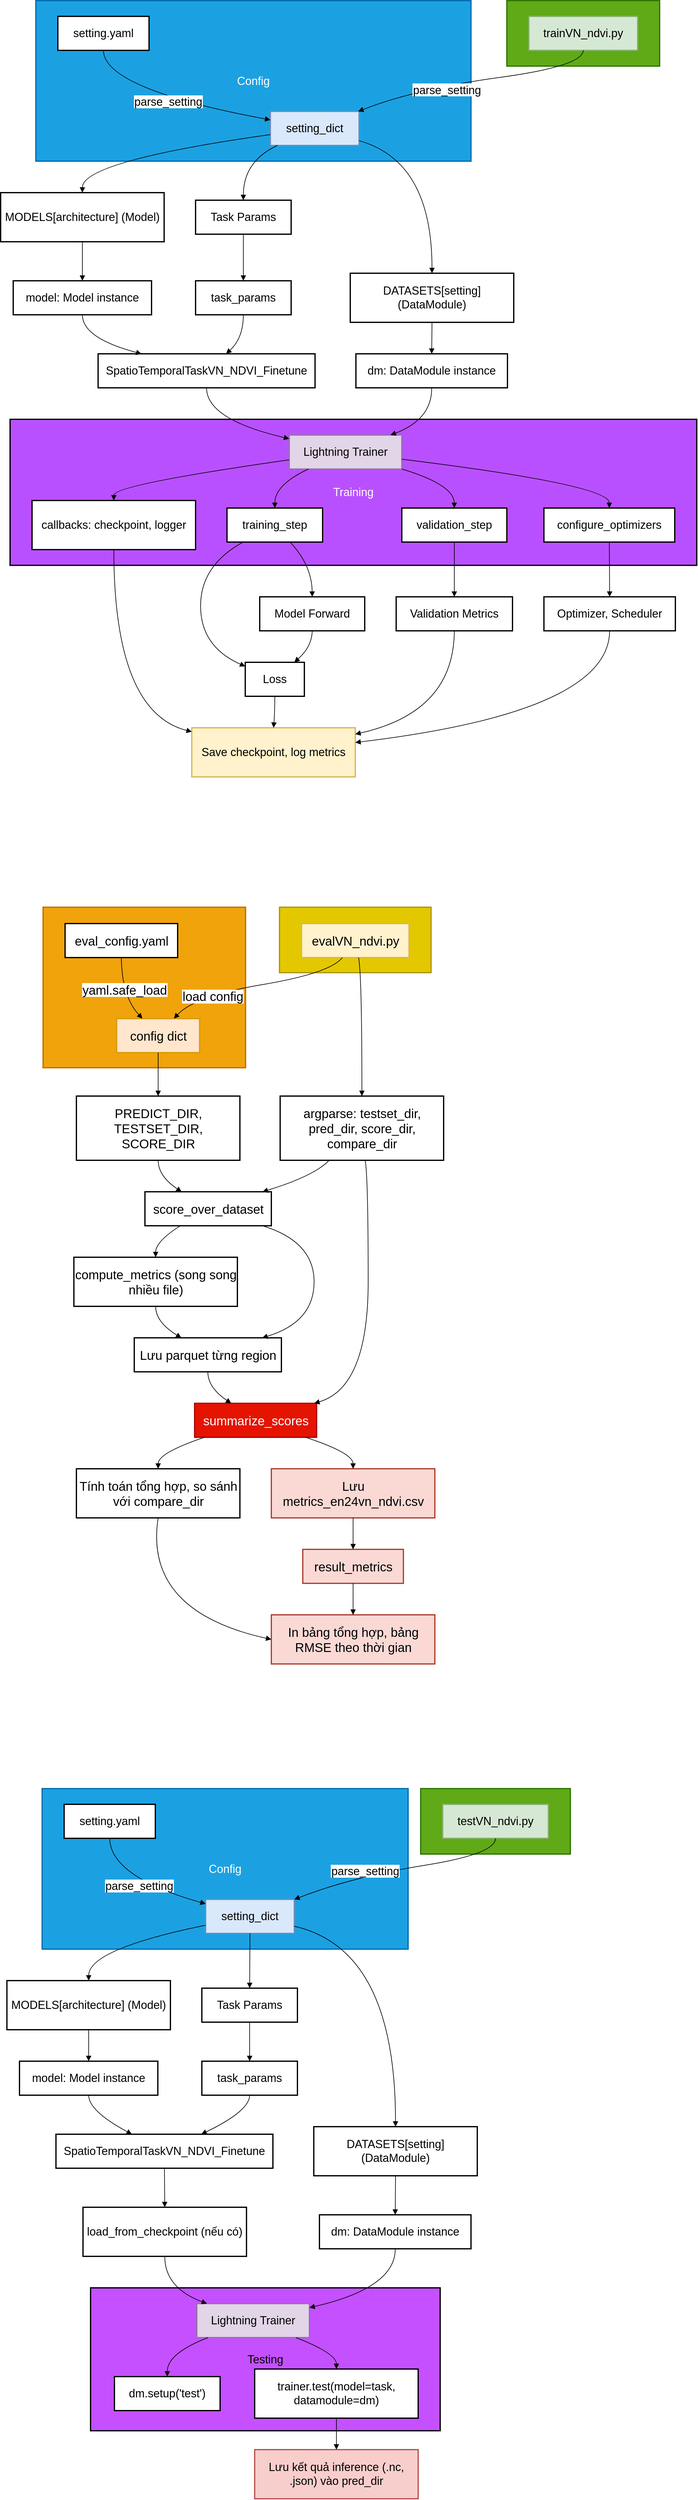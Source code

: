 <mxfile version="28.0.6">
  <diagram name="Trang-1" id="pq8YQZBBKPqdXYc9uyHb">
    <mxGraphModel dx="2593" dy="1438" grid="1" gridSize="10" guides="1" tooltips="1" connect="1" arrows="1" fold="1" page="1" pageScale="1" pageWidth="827" pageHeight="1169" math="0" shadow="0">
      <root>
        <mxCell id="0" />
        <mxCell id="1" parent="0" />
        <mxCell id="jRm5Y993_5dAnjetzyD4-1" value="Training" style="whiteSpace=wrap;strokeWidth=2;fillColor=#B950FF;strokeColor=default;fontColor=#ffffff;fontSize=18;" vertex="1" parent="1">
          <mxGeometry x="35" y="685" width="1092" height="232" as="geometry" />
        </mxCell>
        <mxCell id="jRm5Y993_5dAnjetzyD4-2" value="Entrypoint" style="whiteSpace=wrap;strokeWidth=2;fillColor=#60a917;strokeColor=#2D7600;fontColor=#ffffff;fontSize=18;" vertex="1" parent="1">
          <mxGeometry x="825" y="20" width="243" height="104" as="geometry" />
        </mxCell>
        <mxCell id="jRm5Y993_5dAnjetzyD4-3" value="Config" style="whiteSpace=wrap;strokeWidth=2;fillColor=#1ba1e2;strokeColor=#006EAF;fontColor=#ffffff;fontSize=18;" vertex="1" parent="1">
          <mxGeometry x="76" y="20" width="692" height="255" as="geometry" />
        </mxCell>
        <mxCell id="jRm5Y993_5dAnjetzyD4-4" value="setting.yaml" style="whiteSpace=wrap;strokeWidth=2;fontSize=18;" vertex="1" parent="1">
          <mxGeometry x="111" y="45" width="145" height="54" as="geometry" />
        </mxCell>
        <mxCell id="jRm5Y993_5dAnjetzyD4-5" value="setting_dict" style="whiteSpace=wrap;strokeWidth=2;fillColor=#dae8fc;strokeColor=#6c8ebf;fontSize=18;" vertex="1" parent="1">
          <mxGeometry x="449" y="196" width="141" height="54" as="geometry" />
        </mxCell>
        <mxCell id="jRm5Y993_5dAnjetzyD4-6" value="trainVN_ndvi.py" style="whiteSpace=wrap;strokeWidth=2;fillColor=#d5e8d4;strokeColor=#82b366;fontSize=18;" vertex="1" parent="1">
          <mxGeometry x="860" y="45" width="173" height="54" as="geometry" />
        </mxCell>
        <mxCell id="jRm5Y993_5dAnjetzyD4-7" value="DATASETS[setting] (DataModule)" style="whiteSpace=wrap;strokeWidth=2;fontSize=18;" vertex="1" parent="1">
          <mxGeometry x="576" y="453" width="260" height="78" as="geometry" />
        </mxCell>
        <mxCell id="jRm5Y993_5dAnjetzyD4-8" value="MODELS[architecture] (Model)" style="whiteSpace=wrap;strokeWidth=2;fontSize=18;" vertex="1" parent="1">
          <mxGeometry x="20" y="325" width="260" height="78" as="geometry" />
        </mxCell>
        <mxCell id="jRm5Y993_5dAnjetzyD4-9" value="Task Params" style="whiteSpace=wrap;strokeWidth=2;fontSize=18;" vertex="1" parent="1">
          <mxGeometry x="330" y="337" width="152" height="54" as="geometry" />
        </mxCell>
        <mxCell id="jRm5Y993_5dAnjetzyD4-10" value="dm: DataModule instance" style="whiteSpace=wrap;strokeWidth=2;fontSize=18;" vertex="1" parent="1">
          <mxGeometry x="585" y="581" width="241" height="54" as="geometry" />
        </mxCell>
        <mxCell id="jRm5Y993_5dAnjetzyD4-11" value="model: Model instance" style="whiteSpace=wrap;strokeWidth=2;fontSize=18;" vertex="1" parent="1">
          <mxGeometry x="40" y="465" width="220" height="54" as="geometry" />
        </mxCell>
        <mxCell id="jRm5Y993_5dAnjetzyD4-12" value="task_params" style="whiteSpace=wrap;strokeWidth=2;fontSize=18;" vertex="1" parent="1">
          <mxGeometry x="330" y="465" width="152" height="54" as="geometry" />
        </mxCell>
        <mxCell id="jRm5Y993_5dAnjetzyD4-13" value="SpatioTemporalTaskVN_NDVI_Finetune" style="whiteSpace=wrap;strokeWidth=2;fontSize=18;" vertex="1" parent="1">
          <mxGeometry x="175" y="581" width="345" height="54" as="geometry" />
        </mxCell>
        <mxCell id="jRm5Y993_5dAnjetzyD4-14" value="Lightning Trainer" style="whiteSpace=wrap;strokeWidth=2;fillColor=#e1d5e7;strokeColor=#9673a6;fontSize=18;" vertex="1" parent="1">
          <mxGeometry x="479" y="710" width="179" height="54" as="geometry" />
        </mxCell>
        <mxCell id="jRm5Y993_5dAnjetzyD4-15" value="training_step" style="whiteSpace=wrap;strokeWidth=2;fontSize=18;" vertex="1" parent="1">
          <mxGeometry x="380" y="826" width="152" height="54" as="geometry" />
        </mxCell>
        <mxCell id="jRm5Y993_5dAnjetzyD4-16" value="validation_step" style="whiteSpace=wrap;strokeWidth=2;fontSize=18;" vertex="1" parent="1">
          <mxGeometry x="658" y="826" width="167" height="54" as="geometry" />
        </mxCell>
        <mxCell id="jRm5Y993_5dAnjetzyD4-17" value="configure_optimizers" style="whiteSpace=wrap;strokeWidth=2;fontSize=18;" vertex="1" parent="1">
          <mxGeometry x="884" y="826" width="208" height="54" as="geometry" />
        </mxCell>
        <mxCell id="jRm5Y993_5dAnjetzyD4-18" value="callbacks: checkpoint, logger" style="whiteSpace=wrap;strokeWidth=2;fontSize=18;" vertex="1" parent="1">
          <mxGeometry x="70" y="814" width="260" height="78" as="geometry" />
        </mxCell>
        <mxCell id="jRm5Y993_5dAnjetzyD4-19" value="Model Forward" style="whiteSpace=wrap;strokeWidth=2;fontSize=18;" vertex="1" parent="1">
          <mxGeometry x="432" y="967" width="167" height="54" as="geometry" />
        </mxCell>
        <mxCell id="jRm5Y993_5dAnjetzyD4-20" value="Loss" style="whiteSpace=wrap;strokeWidth=2;fontSize=18;" vertex="1" parent="1">
          <mxGeometry x="409" y="1071" width="94" height="54" as="geometry" />
        </mxCell>
        <mxCell id="jRm5Y993_5dAnjetzyD4-21" value="Validation Metrics" style="whiteSpace=wrap;strokeWidth=2;fontSize=18;" vertex="1" parent="1">
          <mxGeometry x="649" y="967" width="185" height="54" as="geometry" />
        </mxCell>
        <mxCell id="jRm5Y993_5dAnjetzyD4-22" value="Optimizer, Scheduler" style="whiteSpace=wrap;strokeWidth=2;fontSize=18;" vertex="1" parent="1">
          <mxGeometry x="884" y="967" width="209" height="54" as="geometry" />
        </mxCell>
        <mxCell id="jRm5Y993_5dAnjetzyD4-23" value="Save checkpoint, log metrics" style="whiteSpace=wrap;strokeWidth=2;fillColor=#fff2cc;strokeColor=#d6b656;fontSize=18;" vertex="1" parent="1">
          <mxGeometry x="324" y="1175" width="260" height="78" as="geometry" />
        </mxCell>
        <mxCell id="jRm5Y993_5dAnjetzyD4-24" value="parse_setting" style="curved=1;startArrow=none;endArrow=block;exitX=0.5;exitY=1;entryX=0;entryY=0.25;rounded=0;fontSize=18;" edge="1" parent="1" source="jRm5Y993_5dAnjetzyD4-4" target="jRm5Y993_5dAnjetzyD4-5">
          <mxGeometry relative="1" as="geometry">
            <Array as="points">
              <mxPoint x="184" y="160" />
            </Array>
          </mxGeometry>
        </mxCell>
        <mxCell id="jRm5Y993_5dAnjetzyD4-25" value="parse_setting" style="curved=1;startArrow=none;endArrow=block;exitX=0.5;exitY=1;entryX=0.99;entryY=0;rounded=0;fontSize=18;" edge="1" parent="1" source="jRm5Y993_5dAnjetzyD4-6" target="jRm5Y993_5dAnjetzyD4-5">
          <mxGeometry x="0.245" y="7" relative="1" as="geometry">
            <Array as="points">
              <mxPoint x="946" y="124" />
              <mxPoint x="681" y="160" />
            </Array>
            <mxPoint as="offset" />
          </mxGeometry>
        </mxCell>
        <mxCell id="jRm5Y993_5dAnjetzyD4-26" value="" style="curved=1;startArrow=none;endArrow=block;exitX=1;exitY=0.86;entryX=0.5;entryY=0;rounded=0;fontSize=18;" edge="1" parent="1" source="jRm5Y993_5dAnjetzyD4-5" target="jRm5Y993_5dAnjetzyD4-7">
          <mxGeometry relative="1" as="geometry">
            <Array as="points">
              <mxPoint x="706" y="275" />
            </Array>
          </mxGeometry>
        </mxCell>
        <mxCell id="jRm5Y993_5dAnjetzyD4-27" value="" style="curved=1;startArrow=none;endArrow=block;exitX=0;exitY=0.68;entryX=0.5;entryY=0;rounded=0;fontSize=18;" edge="1" parent="1" source="jRm5Y993_5dAnjetzyD4-5" target="jRm5Y993_5dAnjetzyD4-8">
          <mxGeometry relative="1" as="geometry">
            <Array as="points">
              <mxPoint x="150" y="275" />
            </Array>
          </mxGeometry>
        </mxCell>
        <mxCell id="jRm5Y993_5dAnjetzyD4-28" value="" style="curved=1;startArrow=none;endArrow=block;exitX=0.08;exitY=1;entryX=0.5;entryY=0;rounded=0;fontSize=18;" edge="1" parent="1" source="jRm5Y993_5dAnjetzyD4-5" target="jRm5Y993_5dAnjetzyD4-9">
          <mxGeometry relative="1" as="geometry">
            <Array as="points">
              <mxPoint x="406" y="275" />
            </Array>
          </mxGeometry>
        </mxCell>
        <mxCell id="jRm5Y993_5dAnjetzyD4-29" value="" style="curved=1;startArrow=none;endArrow=block;exitX=0.5;exitY=1;entryX=0.5;entryY=0;rounded=0;fontSize=18;" edge="1" parent="1" source="jRm5Y993_5dAnjetzyD4-7" target="jRm5Y993_5dAnjetzyD4-10">
          <mxGeometry relative="1" as="geometry">
            <Array as="points" />
          </mxGeometry>
        </mxCell>
        <mxCell id="jRm5Y993_5dAnjetzyD4-30" value="" style="curved=1;startArrow=none;endArrow=block;exitX=0.5;exitY=1;entryX=0.5;entryY=0;rounded=0;fontSize=18;" edge="1" parent="1" source="jRm5Y993_5dAnjetzyD4-8" target="jRm5Y993_5dAnjetzyD4-11">
          <mxGeometry relative="1" as="geometry">
            <Array as="points" />
          </mxGeometry>
        </mxCell>
        <mxCell id="jRm5Y993_5dAnjetzyD4-31" value="" style="curved=1;startArrow=none;endArrow=block;exitX=0.5;exitY=1;entryX=0.5;entryY=0;rounded=0;fontSize=18;" edge="1" parent="1" source="jRm5Y993_5dAnjetzyD4-9" target="jRm5Y993_5dAnjetzyD4-12">
          <mxGeometry relative="1" as="geometry">
            <Array as="points" />
          </mxGeometry>
        </mxCell>
        <mxCell id="jRm5Y993_5dAnjetzyD4-32" value="" style="curved=1;startArrow=none;endArrow=block;exitX=0.5;exitY=1;entryX=0.2;entryY=0;rounded=0;fontSize=18;" edge="1" parent="1" source="jRm5Y993_5dAnjetzyD4-11" target="jRm5Y993_5dAnjetzyD4-13">
          <mxGeometry relative="1" as="geometry">
            <Array as="points">
              <mxPoint x="150" y="556" />
            </Array>
          </mxGeometry>
        </mxCell>
        <mxCell id="jRm5Y993_5dAnjetzyD4-33" value="" style="curved=1;startArrow=none;endArrow=block;exitX=0.5;exitY=1;entryX=0.59;entryY=0;rounded=0;fontSize=18;" edge="1" parent="1" source="jRm5Y993_5dAnjetzyD4-12" target="jRm5Y993_5dAnjetzyD4-13">
          <mxGeometry relative="1" as="geometry">
            <Array as="points">
              <mxPoint x="406" y="556" />
            </Array>
          </mxGeometry>
        </mxCell>
        <mxCell id="jRm5Y993_5dAnjetzyD4-34" value="" style="curved=1;startArrow=none;endArrow=block;exitX=0.5;exitY=1;entryX=0;entryY=0.11;rounded=0;fontSize=18;" edge="1" parent="1" source="jRm5Y993_5dAnjetzyD4-13" target="jRm5Y993_5dAnjetzyD4-14">
          <mxGeometry relative="1" as="geometry">
            <Array as="points">
              <mxPoint x="347" y="685" />
            </Array>
          </mxGeometry>
        </mxCell>
        <mxCell id="jRm5Y993_5dAnjetzyD4-35" value="" style="curved=1;startArrow=none;endArrow=block;exitX=0.5;exitY=1;entryX=0.9;entryY=0;rounded=0;fontSize=18;" edge="1" parent="1" source="jRm5Y993_5dAnjetzyD4-10" target="jRm5Y993_5dAnjetzyD4-14">
          <mxGeometry relative="1" as="geometry">
            <Array as="points">
              <mxPoint x="706" y="685" />
            </Array>
          </mxGeometry>
        </mxCell>
        <mxCell id="jRm5Y993_5dAnjetzyD4-36" value="" style="curved=1;startArrow=none;endArrow=block;exitX=0.17;exitY=1;entryX=0.5;entryY=0;rounded=0;fontSize=18;" edge="1" parent="1" source="jRm5Y993_5dAnjetzyD4-14" target="jRm5Y993_5dAnjetzyD4-15">
          <mxGeometry relative="1" as="geometry">
            <Array as="points">
              <mxPoint x="456" y="789" />
            </Array>
          </mxGeometry>
        </mxCell>
        <mxCell id="jRm5Y993_5dAnjetzyD4-37" value="" style="curved=1;startArrow=none;endArrow=block;exitX=1;exitY=1;entryX=0.5;entryY=0;rounded=0;fontSize=18;" edge="1" parent="1" source="jRm5Y993_5dAnjetzyD4-14" target="jRm5Y993_5dAnjetzyD4-16">
          <mxGeometry relative="1" as="geometry">
            <Array as="points">
              <mxPoint x="741" y="789" />
            </Array>
          </mxGeometry>
        </mxCell>
        <mxCell id="jRm5Y993_5dAnjetzyD4-38" value="" style="curved=1;startArrow=none;endArrow=block;exitX=1;exitY=0.71;entryX=0.5;entryY=0;rounded=0;fontSize=18;" edge="1" parent="1" source="jRm5Y993_5dAnjetzyD4-14" target="jRm5Y993_5dAnjetzyD4-17">
          <mxGeometry relative="1" as="geometry">
            <Array as="points">
              <mxPoint x="988" y="789" />
            </Array>
          </mxGeometry>
        </mxCell>
        <mxCell id="jRm5Y993_5dAnjetzyD4-39" value="" style="curved=1;startArrow=none;endArrow=block;exitX=0;exitY=0.73;entryX=0.5;entryY=0;rounded=0;fontSize=18;" edge="1" parent="1" source="jRm5Y993_5dAnjetzyD4-14" target="jRm5Y993_5dAnjetzyD4-18">
          <mxGeometry relative="1" as="geometry">
            <Array as="points">
              <mxPoint x="200" y="789" />
            </Array>
          </mxGeometry>
        </mxCell>
        <mxCell id="jRm5Y993_5dAnjetzyD4-40" value="" style="curved=1;startArrow=none;endArrow=block;exitX=0.66;exitY=1;entryX=0.5;entryY=0;rounded=0;fontSize=18;" edge="1" parent="1" source="jRm5Y993_5dAnjetzyD4-15" target="jRm5Y993_5dAnjetzyD4-19">
          <mxGeometry relative="1" as="geometry">
            <Array as="points">
              <mxPoint x="515" y="917" />
            </Array>
          </mxGeometry>
        </mxCell>
        <mxCell id="jRm5Y993_5dAnjetzyD4-41" value="" style="curved=1;startArrow=none;endArrow=block;exitX=0.17;exitY=1;entryX=0;entryY=0.12;rounded=0;fontSize=18;" edge="1" parent="1" source="jRm5Y993_5dAnjetzyD4-15" target="jRm5Y993_5dAnjetzyD4-20">
          <mxGeometry relative="1" as="geometry">
            <Array as="points">
              <mxPoint x="338" y="917" />
              <mxPoint x="338" y="1046" />
            </Array>
          </mxGeometry>
        </mxCell>
        <mxCell id="jRm5Y993_5dAnjetzyD4-42" value="" style="curved=1;startArrow=none;endArrow=block;exitX=0.5;exitY=1;entryX=0.5;entryY=0;rounded=0;fontSize=18;" edge="1" parent="1" source="jRm5Y993_5dAnjetzyD4-16" target="jRm5Y993_5dAnjetzyD4-21">
          <mxGeometry relative="1" as="geometry">
            <Array as="points" />
          </mxGeometry>
        </mxCell>
        <mxCell id="jRm5Y993_5dAnjetzyD4-43" value="" style="curved=1;startArrow=none;endArrow=block;exitX=0.5;exitY=1;entryX=0.5;entryY=0;rounded=0;fontSize=18;" edge="1" parent="1" source="jRm5Y993_5dAnjetzyD4-17" target="jRm5Y993_5dAnjetzyD4-22">
          <mxGeometry relative="1" as="geometry">
            <Array as="points" />
          </mxGeometry>
        </mxCell>
        <mxCell id="jRm5Y993_5dAnjetzyD4-44" value="" style="curved=1;startArrow=none;endArrow=block;exitX=0.5;exitY=1;entryX=0;entryY=0.08;rounded=0;fontSize=18;" edge="1" parent="1" source="jRm5Y993_5dAnjetzyD4-18" target="jRm5Y993_5dAnjetzyD4-23">
          <mxGeometry relative="1" as="geometry">
            <Array as="points">
              <mxPoint x="200" y="1150" />
            </Array>
          </mxGeometry>
        </mxCell>
        <mxCell id="jRm5Y993_5dAnjetzyD4-45" value="" style="curved=1;startArrow=none;endArrow=block;exitX=0.5;exitY=1;entryX=0.83;entryY=0;rounded=0;fontSize=18;" edge="1" parent="1" source="jRm5Y993_5dAnjetzyD4-19" target="jRm5Y993_5dAnjetzyD4-20">
          <mxGeometry relative="1" as="geometry">
            <Array as="points">
              <mxPoint x="515" y="1046" />
            </Array>
          </mxGeometry>
        </mxCell>
        <mxCell id="jRm5Y993_5dAnjetzyD4-46" value="" style="curved=1;startArrow=none;endArrow=block;exitX=0.5;exitY=1;entryX=0.5;entryY=0;rounded=0;fontSize=18;" edge="1" parent="1" source="jRm5Y993_5dAnjetzyD4-20" target="jRm5Y993_5dAnjetzyD4-23">
          <mxGeometry relative="1" as="geometry">
            <Array as="points">
              <mxPoint x="456" y="1150" />
            </Array>
          </mxGeometry>
        </mxCell>
        <mxCell id="jRm5Y993_5dAnjetzyD4-47" value="" style="curved=1;startArrow=none;endArrow=block;exitX=0.5;exitY=1;entryX=1;entryY=0.13;rounded=0;fontSize=18;" edge="1" parent="1" source="jRm5Y993_5dAnjetzyD4-21" target="jRm5Y993_5dAnjetzyD4-23">
          <mxGeometry relative="1" as="geometry">
            <Array as="points">
              <mxPoint x="741" y="1150" />
            </Array>
          </mxGeometry>
        </mxCell>
        <mxCell id="jRm5Y993_5dAnjetzyD4-48" value="" style="curved=1;startArrow=none;endArrow=block;exitX=0.5;exitY=1;entryX=1;entryY=0.3;rounded=0;fontSize=18;" edge="1" parent="1" source="jRm5Y993_5dAnjetzyD4-22" target="jRm5Y993_5dAnjetzyD4-23">
          <mxGeometry relative="1" as="geometry">
            <Array as="points">
              <mxPoint x="988" y="1150" />
            </Array>
          </mxGeometry>
        </mxCell>
        <mxCell id="jRm5Y993_5dAnjetzyD4-49" value="Entrypoint" style="whiteSpace=wrap;strokeWidth=2;fontSize=20;fillColor=#e3c800;fontColor=#000000;strokeColor=#B09500;" vertex="1" parent="1">
          <mxGeometry x="463.5" y="1460" width="241" height="104" as="geometry" />
        </mxCell>
        <mxCell id="jRm5Y993_5dAnjetzyD4-50" value="Config" style="whiteSpace=wrap;strokeWidth=2;fontSize=20;fillColor=#f0a30a;fontColor=#000000;strokeColor=#BD7000;" vertex="1" parent="1">
          <mxGeometry x="87.5" y="1460" width="322" height="255" as="geometry" />
        </mxCell>
        <mxCell id="jRm5Y993_5dAnjetzyD4-51" value="eval_config.yaml" style="whiteSpace=wrap;strokeWidth=2;fontSize=20;" vertex="1" parent="1">
          <mxGeometry x="122.5" y="1486" width="179" height="54" as="geometry" />
        </mxCell>
        <mxCell id="jRm5Y993_5dAnjetzyD4-52" value="config dict" style="whiteSpace=wrap;strokeWidth=2;fontSize=20;fillColor=#ffe6cc;strokeColor=#d79b00;" vertex="1" parent="1">
          <mxGeometry x="204.5" y="1637" width="132" height="54" as="geometry" />
        </mxCell>
        <mxCell id="jRm5Y993_5dAnjetzyD4-53" value="evalVN_ndvi.py" style="whiteSpace=wrap;strokeWidth=2;fontSize=20;fillColor=#fff2cc;strokeColor=#d6b656;" vertex="1" parent="1">
          <mxGeometry x="498.5" y="1486" width="171" height="54" as="geometry" />
        </mxCell>
        <mxCell id="jRm5Y993_5dAnjetzyD4-55" value="PREDICT_DIR, TESTSET_DIR, SCORE_DIR" style="whiteSpace=wrap;strokeWidth=2;fontSize=20;" vertex="1" parent="1">
          <mxGeometry x="140.5" y="1760" width="260" height="102" as="geometry" />
        </mxCell>
        <mxCell id="jRm5Y993_5dAnjetzyD4-56" value="argparse: testset_dir, pred_dir, score_dir, compare_dir" style="whiteSpace=wrap;strokeWidth=2;fontSize=20;" vertex="1" parent="1">
          <mxGeometry x="464.5" y="1760" width="260" height="102" as="geometry" />
        </mxCell>
        <mxCell id="jRm5Y993_5dAnjetzyD4-57" value="score_over_dataset" style="whiteSpace=wrap;strokeWidth=2;fontSize=20;" vertex="1" parent="1">
          <mxGeometry x="249.5" y="1912" width="201" height="54" as="geometry" />
        </mxCell>
        <mxCell id="jRm5Y993_5dAnjetzyD4-58" value="compute_metrics (song song nhiều file)" style="whiteSpace=wrap;strokeWidth=2;fontSize=20;" vertex="1" parent="1">
          <mxGeometry x="136.5" y="2016" width="260" height="78" as="geometry" />
        </mxCell>
        <mxCell id="jRm5Y993_5dAnjetzyD4-59" value="Lưu parquet từng region" style="whiteSpace=wrap;strokeWidth=2;fontSize=20;" vertex="1" parent="1">
          <mxGeometry x="232.5" y="2144" width="234" height="54" as="geometry" />
        </mxCell>
        <mxCell id="jRm5Y993_5dAnjetzyD4-60" value="summarize_scores" style="whiteSpace=wrap;strokeWidth=2;fontSize=20;fillColor=#e51400;fontColor=#ffffff;strokeColor=#B20000;" vertex="1" parent="1">
          <mxGeometry x="328.5" y="2248" width="194" height="54" as="geometry" />
        </mxCell>
        <mxCell id="jRm5Y993_5dAnjetzyD4-61" value="Tính toán tổng hợp, so sánh với compare_dir" style="whiteSpace=wrap;strokeWidth=2;fontSize=20;" vertex="1" parent="1">
          <mxGeometry x="140.5" y="2352" width="260" height="78" as="geometry" />
        </mxCell>
        <mxCell id="jRm5Y993_5dAnjetzyD4-62" value="Lưu metrics_en24vn_ndvi.csv" style="whiteSpace=wrap;strokeWidth=2;fontSize=20;fillColor=#fad9d5;strokeColor=#ae4132;" vertex="1" parent="1">
          <mxGeometry x="450.5" y="2352" width="260" height="78" as="geometry" />
        </mxCell>
        <mxCell id="jRm5Y993_5dAnjetzyD4-63" value="result_metrics" style="whiteSpace=wrap;strokeWidth=2;fontSize=20;fillColor=#fad9d5;strokeColor=#ae4132;" vertex="1" parent="1">
          <mxGeometry x="500.5" y="2480" width="160" height="54" as="geometry" />
        </mxCell>
        <mxCell id="jRm5Y993_5dAnjetzyD4-64" value="In bảng tổng hợp, bảng RMSE theo thời gian" style="whiteSpace=wrap;strokeWidth=2;fontSize=20;fillColor=#fad9d5;strokeColor=#ae4132;" vertex="1" parent="1">
          <mxGeometry x="450.5" y="2584" width="260" height="78" as="geometry" />
        </mxCell>
        <mxCell id="jRm5Y993_5dAnjetzyD4-65" value="yaml.safe_load" style="curved=1;startArrow=none;endArrow=block;exitX=0.5;exitY=1;entryX=0.31;entryY=0;rounded=0;fontSize=20;" edge="1" parent="1" source="jRm5Y993_5dAnjetzyD4-51" target="jRm5Y993_5dAnjetzyD4-52">
          <mxGeometry x="-0.088" y="5" relative="1" as="geometry">
            <Array as="points">
              <mxPoint x="212.5" y="1601" />
            </Array>
            <mxPoint as="offset" />
          </mxGeometry>
        </mxCell>
        <mxCell id="jRm5Y993_5dAnjetzyD4-66" value="load config" style="curved=1;startArrow=none;endArrow=block;exitX=0.38;exitY=1;entryX=0.69;entryY=0;rounded=0;fontSize=20;" edge="1" parent="1" source="jRm5Y993_5dAnjetzyD4-53" target="jRm5Y993_5dAnjetzyD4-52">
          <mxGeometry x="0.481" y="4" relative="1" as="geometry">
            <Array as="points">
              <mxPoint x="543.5" y="1565" />
              <mxPoint x="328.5" y="1601" />
            </Array>
            <mxPoint as="offset" />
          </mxGeometry>
        </mxCell>
        <mxCell id="jRm5Y993_5dAnjetzyD4-68" value="" style="curved=1;startArrow=none;endArrow=block;exitX=0.5;exitY=1;entryX=0.5;entryY=0;rounded=0;fontSize=20;exitDx=0;exitDy=0;" edge="1" parent="1" source="jRm5Y993_5dAnjetzyD4-52" target="jRm5Y993_5dAnjetzyD4-55">
          <mxGeometry relative="1" as="geometry">
            <Array as="points" />
            <mxPoint x="270.5" y="1868.0" as="sourcePoint" />
          </mxGeometry>
        </mxCell>
        <mxCell id="jRm5Y993_5dAnjetzyD4-69" value="" style="curved=1;startArrow=none;endArrow=block;exitX=0.53;exitY=1;entryX=0.5;entryY=0;rounded=0;fontSize=20;" edge="1" parent="1" source="jRm5Y993_5dAnjetzyD4-53" target="jRm5Y993_5dAnjetzyD4-56">
          <mxGeometry relative="1" as="geometry">
            <Array as="points">
              <mxPoint x="594.5" y="1565" />
            </Array>
          </mxGeometry>
        </mxCell>
        <mxCell id="jRm5Y993_5dAnjetzyD4-70" value="" style="curved=1;startArrow=none;endArrow=block;exitX=0.3;exitY=1;entryX=0.93;entryY=0;rounded=0;fontSize=20;" edge="1" parent="1" source="jRm5Y993_5dAnjetzyD4-56" target="jRm5Y993_5dAnjetzyD4-57">
          <mxGeometry relative="1" as="geometry">
            <Array as="points">
              <mxPoint x="518.5" y="1887" />
            </Array>
          </mxGeometry>
        </mxCell>
        <mxCell id="jRm5Y993_5dAnjetzyD4-71" value="" style="curved=1;startArrow=none;endArrow=block;exitX=0.5;exitY=1;entryX=0.29;entryY=0;rounded=0;fontSize=20;" edge="1" parent="1" source="jRm5Y993_5dAnjetzyD4-55" target="jRm5Y993_5dAnjetzyD4-57">
          <mxGeometry relative="1" as="geometry">
            <Array as="points">
              <mxPoint x="270.5" y="1887" />
            </Array>
          </mxGeometry>
        </mxCell>
        <mxCell id="jRm5Y993_5dAnjetzyD4-72" value="" style="curved=1;startArrow=none;endArrow=block;exitX=0.28;exitY=1;entryX=0.5;entryY=0;rounded=0;fontSize=20;" edge="1" parent="1" source="jRm5Y993_5dAnjetzyD4-57" target="jRm5Y993_5dAnjetzyD4-58">
          <mxGeometry relative="1" as="geometry">
            <Array as="points">
              <mxPoint x="266.5" y="1991" />
            </Array>
          </mxGeometry>
        </mxCell>
        <mxCell id="jRm5Y993_5dAnjetzyD4-73" value="" style="curved=1;startArrow=none;endArrow=block;exitX=0.5;exitY=1;entryX=0.32;entryY=0;rounded=0;fontSize=20;" edge="1" parent="1" source="jRm5Y993_5dAnjetzyD4-58" target="jRm5Y993_5dAnjetzyD4-59">
          <mxGeometry relative="1" as="geometry">
            <Array as="points">
              <mxPoint x="266.5" y="2119" />
            </Array>
          </mxGeometry>
        </mxCell>
        <mxCell id="jRm5Y993_5dAnjetzyD4-74" value="" style="curved=1;startArrow=none;endArrow=block;exitX=0.93;exitY=1;entryX=0.87;entryY=0;rounded=0;fontSize=20;" edge="1" parent="1" source="jRm5Y993_5dAnjetzyD4-57" target="jRm5Y993_5dAnjetzyD4-59">
          <mxGeometry relative="1" as="geometry">
            <Array as="points">
              <mxPoint x="518.5" y="1991" />
              <mxPoint x="518.5" y="2119" />
            </Array>
          </mxGeometry>
        </mxCell>
        <mxCell id="jRm5Y993_5dAnjetzyD4-75" value="" style="curved=1;startArrow=none;endArrow=block;exitX=0.5;exitY=1;entryX=0.3;entryY=0;rounded=0;fontSize=20;" edge="1" parent="1" source="jRm5Y993_5dAnjetzyD4-59" target="jRm5Y993_5dAnjetzyD4-60">
          <mxGeometry relative="1" as="geometry">
            <Array as="points">
              <mxPoint x="349.5" y="2223" />
            </Array>
          </mxGeometry>
        </mxCell>
        <mxCell id="jRm5Y993_5dAnjetzyD4-76" value="" style="curved=1;startArrow=none;endArrow=block;exitX=0.52;exitY=1;entryX=0.98;entryY=0;rounded=0;fontSize=20;" edge="1" parent="1" source="jRm5Y993_5dAnjetzyD4-56" target="jRm5Y993_5dAnjetzyD4-60">
          <mxGeometry relative="1" as="geometry">
            <Array as="points">
              <mxPoint x="604.5" y="1887" />
              <mxPoint x="604.5" y="2223" />
            </Array>
          </mxGeometry>
        </mxCell>
        <mxCell id="jRm5Y993_5dAnjetzyD4-77" value="" style="curved=1;startArrow=none;endArrow=block;exitX=0.08;exitY=1;entryX=0.5;entryY=0;rounded=0;fontSize=20;" edge="1" parent="1" source="jRm5Y993_5dAnjetzyD4-60" target="jRm5Y993_5dAnjetzyD4-61">
          <mxGeometry relative="1" as="geometry">
            <Array as="points">
              <mxPoint x="270.5" y="2327" />
            </Array>
          </mxGeometry>
        </mxCell>
        <mxCell id="jRm5Y993_5dAnjetzyD4-78" value="" style="curved=1;startArrow=none;endArrow=block;exitX=0.91;exitY=1;entryX=0.5;entryY=0;rounded=0;fontSize=20;" edge="1" parent="1" source="jRm5Y993_5dAnjetzyD4-60" target="jRm5Y993_5dAnjetzyD4-62">
          <mxGeometry relative="1" as="geometry">
            <Array as="points">
              <mxPoint x="580.5" y="2327" />
            </Array>
          </mxGeometry>
        </mxCell>
        <mxCell id="jRm5Y993_5dAnjetzyD4-79" value="" style="curved=1;startArrow=none;endArrow=block;exitX=0.5;exitY=1;entryX=0.5;entryY=0;rounded=0;fontSize=20;" edge="1" parent="1" source="jRm5Y993_5dAnjetzyD4-62" target="jRm5Y993_5dAnjetzyD4-63">
          <mxGeometry relative="1" as="geometry">
            <Array as="points" />
          </mxGeometry>
        </mxCell>
        <mxCell id="jRm5Y993_5dAnjetzyD4-80" value="" style="curved=1;startArrow=none;endArrow=block;exitX=0.5;exitY=1;entryX=0.5;entryY=0;rounded=0;fontSize=20;" edge="1" parent="1" source="jRm5Y993_5dAnjetzyD4-63" target="jRm5Y993_5dAnjetzyD4-64">
          <mxGeometry relative="1" as="geometry">
            <Array as="points" />
          </mxGeometry>
        </mxCell>
        <mxCell id="jRm5Y993_5dAnjetzyD4-83" value="" style="curved=1;startArrow=none;endArrow=block;exitX=0.5;exitY=1;entryX=0;entryY=0.5;rounded=0;fontSize=20;exitDx=0;exitDy=0;entryDx=0;entryDy=0;" edge="1" parent="1" source="jRm5Y993_5dAnjetzyD4-61" target="jRm5Y993_5dAnjetzyD4-64">
          <mxGeometry relative="1" as="geometry">
            <Array as="points">
              <mxPoint x="247.5" y="2578" />
            </Array>
            <mxPoint x="321.5" y="2553" as="sourcePoint" />
            <mxPoint x="247.5" y="2603" as="targetPoint" />
          </mxGeometry>
        </mxCell>
        <mxCell id="jRm5Y993_5dAnjetzyD4-84" value="Testing" style="whiteSpace=wrap;strokeWidth=2;fontSize=18;fillColor=light-dark(#C450FF,#EDEDED);" vertex="1" parent="1">
          <mxGeometry x="163" y="3653" width="556" height="227" as="geometry" />
        </mxCell>
        <mxCell id="jRm5Y993_5dAnjetzyD4-85" value="Entrypoint" style="whiteSpace=wrap;strokeWidth=2;fontSize=18;fillColor=#60a917;fontColor=#ffffff;strokeColor=#2D7600;" vertex="1" parent="1">
          <mxGeometry x="688" y="2860" width="238" height="104" as="geometry" />
        </mxCell>
        <mxCell id="jRm5Y993_5dAnjetzyD4-86" value="Config" style="whiteSpace=wrap;strokeWidth=2;fontSize=18;fillColor=#1ba1e2;fontColor=#ffffff;strokeColor=#006EAF;" vertex="1" parent="1">
          <mxGeometry x="86" y="2860" width="582" height="255" as="geometry" />
        </mxCell>
        <mxCell id="jRm5Y993_5dAnjetzyD4-87" value="setting.yaml" style="whiteSpace=wrap;strokeWidth=2;fontSize=18;" vertex="1" parent="1">
          <mxGeometry x="121" y="2885" width="145" height="54" as="geometry" />
        </mxCell>
        <mxCell id="jRm5Y993_5dAnjetzyD4-88" value="setting_dict" style="whiteSpace=wrap;strokeWidth=2;fontSize=18;fillColor=#dae8fc;strokeColor=#6c8ebf;" vertex="1" parent="1">
          <mxGeometry x="346" y="3036" width="141" height="54" as="geometry" />
        </mxCell>
        <mxCell id="jRm5Y993_5dAnjetzyD4-89" value="testVN_ndvi.py" style="whiteSpace=wrap;strokeWidth=2;fontSize=18;fillColor=#d5e8d4;strokeColor=#82b366;" vertex="1" parent="1">
          <mxGeometry x="723" y="2885" width="168" height="54" as="geometry" />
        </mxCell>
        <mxCell id="jRm5Y993_5dAnjetzyD4-90" value="DATASETS[setting] (DataModule)" style="whiteSpace=wrap;strokeWidth=2;fontSize=18;" vertex="1" parent="1">
          <mxGeometry x="518" y="3397" width="260" height="78" as="geometry" />
        </mxCell>
        <mxCell id="jRm5Y993_5dAnjetzyD4-91" value="MODELS[architecture] (Model)" style="whiteSpace=wrap;strokeWidth=2;fontSize=18;" vertex="1" parent="1">
          <mxGeometry x="30" y="3165" width="260" height="78" as="geometry" />
        </mxCell>
        <mxCell id="jRm5Y993_5dAnjetzyD4-92" value="Task Params" style="whiteSpace=wrap;strokeWidth=2;fontSize=18;" vertex="1" parent="1">
          <mxGeometry x="340" y="3177" width="152" height="54" as="geometry" />
        </mxCell>
        <mxCell id="jRm5Y993_5dAnjetzyD4-93" value="dm: DataModule instance" style="whiteSpace=wrap;strokeWidth=2;fontSize=18;" vertex="1" parent="1">
          <mxGeometry x="527" y="3537" width="241" height="54" as="geometry" />
        </mxCell>
        <mxCell id="jRm5Y993_5dAnjetzyD4-94" value="model: Model instance" style="whiteSpace=wrap;strokeWidth=2;fontSize=18;" vertex="1" parent="1">
          <mxGeometry x="50" y="3293" width="220" height="54" as="geometry" />
        </mxCell>
        <mxCell id="jRm5Y993_5dAnjetzyD4-95" value="task_params" style="whiteSpace=wrap;strokeWidth=2;fontSize=18;" vertex="1" parent="1">
          <mxGeometry x="340" y="3293" width="152" height="54" as="geometry" />
        </mxCell>
        <mxCell id="jRm5Y993_5dAnjetzyD4-96" value="SpatioTemporalTaskVN_NDVI_Finetune" style="whiteSpace=wrap;strokeWidth=2;fontSize=18;" vertex="1" parent="1">
          <mxGeometry x="108" y="3409" width="345" height="54" as="geometry" />
        </mxCell>
        <mxCell id="jRm5Y993_5dAnjetzyD4-97" value="load_from_checkpoint (nếu có)" style="whiteSpace=wrap;strokeWidth=2;fontSize=18;" vertex="1" parent="1">
          <mxGeometry x="151" y="3525" width="260" height="78" as="geometry" />
        </mxCell>
        <mxCell id="jRm5Y993_5dAnjetzyD4-98" value="Lightning Trainer" style="whiteSpace=wrap;strokeWidth=2;fontSize=18;fillColor=#e1d5e7;strokeColor=#9673a6;" vertex="1" parent="1">
          <mxGeometry x="332" y="3678" width="179" height="54" as="geometry" />
        </mxCell>
        <mxCell id="jRm5Y993_5dAnjetzyD4-99" value="dm.setup(&#39;test&#39;)" style="whiteSpace=wrap;strokeWidth=2;fontSize=18;" vertex="1" parent="1">
          <mxGeometry x="201" y="3794" width="168" height="54" as="geometry" />
        </mxCell>
        <mxCell id="jRm5Y993_5dAnjetzyD4-100" value="trainer.test(model=task, datamodule=dm)" style="whiteSpace=wrap;strokeWidth=2;fontSize=18;" vertex="1" parent="1">
          <mxGeometry x="424" y="3782" width="260" height="78" as="geometry" />
        </mxCell>
        <mxCell id="jRm5Y993_5dAnjetzyD4-101" value="Lưu kết quả inference (.nc, .json) vào pred_dir" style="whiteSpace=wrap;strokeWidth=2;fontSize=18;fillColor=#f8cecc;strokeColor=#b85450;" vertex="1" parent="1">
          <mxGeometry x="424" y="3910" width="260" height="78" as="geometry" />
        </mxCell>
        <mxCell id="jRm5Y993_5dAnjetzyD4-102" value="parse_setting" style="curved=1;startArrow=none;endArrow=block;exitX=0.5;exitY=1;entryX=0;entryY=0.13;rounded=0;fontSize=18;" edge="1" parent="1" source="jRm5Y993_5dAnjetzyD4-87" target="jRm5Y993_5dAnjetzyD4-88">
          <mxGeometry relative="1" as="geometry">
            <Array as="points">
              <mxPoint x="194" y="3000" />
            </Array>
          </mxGeometry>
        </mxCell>
        <mxCell id="jRm5Y993_5dAnjetzyD4-103" value="parse_setting" style="curved=1;startArrow=none;endArrow=block;exitX=0.5;exitY=1;entryX=1;entryY=0;rounded=0;fontSize=18;" edge="1" parent="1" source="jRm5Y993_5dAnjetzyD4-89" target="jRm5Y993_5dAnjetzyD4-88">
          <mxGeometry x="0.317" y="-7" relative="1" as="geometry">
            <Array as="points">
              <mxPoint x="807" y="2964" />
              <mxPoint x="580" y="3000" />
            </Array>
            <mxPoint as="offset" />
          </mxGeometry>
        </mxCell>
        <mxCell id="jRm5Y993_5dAnjetzyD4-104" value="" style="curved=1;startArrow=none;endArrow=block;exitX=1;exitY=0.79;entryX=0.5;entryY=0;rounded=0;fontSize=18;" edge="1" parent="1" source="jRm5Y993_5dAnjetzyD4-88" target="jRm5Y993_5dAnjetzyD4-90">
          <mxGeometry relative="1" as="geometry">
            <Array as="points">
              <mxPoint x="648" y="3115" />
            </Array>
          </mxGeometry>
        </mxCell>
        <mxCell id="jRm5Y993_5dAnjetzyD4-105" value="" style="curved=1;startArrow=none;endArrow=block;exitX=0;exitY=0.76;entryX=0.5;entryY=0;rounded=0;fontSize=18;" edge="1" parent="1" source="jRm5Y993_5dAnjetzyD4-88" target="jRm5Y993_5dAnjetzyD4-91">
          <mxGeometry relative="1" as="geometry">
            <Array as="points">
              <mxPoint x="160" y="3115" />
            </Array>
          </mxGeometry>
        </mxCell>
        <mxCell id="jRm5Y993_5dAnjetzyD4-106" value="" style="curved=1;startArrow=none;endArrow=block;exitX=0.5;exitY=1;entryX=0.5;entryY=0;rounded=0;fontSize=18;" edge="1" parent="1" source="jRm5Y993_5dAnjetzyD4-88" target="jRm5Y993_5dAnjetzyD4-92">
          <mxGeometry relative="1" as="geometry">
            <Array as="points" />
          </mxGeometry>
        </mxCell>
        <mxCell id="jRm5Y993_5dAnjetzyD4-107" value="" style="curved=1;startArrow=none;endArrow=block;exitX=0.5;exitY=1;entryX=0.5;entryY=0;rounded=0;fontSize=18;" edge="1" parent="1" source="jRm5Y993_5dAnjetzyD4-90" target="jRm5Y993_5dAnjetzyD4-93">
          <mxGeometry relative="1" as="geometry">
            <Array as="points" />
          </mxGeometry>
        </mxCell>
        <mxCell id="jRm5Y993_5dAnjetzyD4-108" value="" style="curved=1;startArrow=none;endArrow=block;exitX=0.5;exitY=1;entryX=0.5;entryY=0;rounded=0;fontSize=18;" edge="1" parent="1" source="jRm5Y993_5dAnjetzyD4-91" target="jRm5Y993_5dAnjetzyD4-94">
          <mxGeometry relative="1" as="geometry">
            <Array as="points" />
          </mxGeometry>
        </mxCell>
        <mxCell id="jRm5Y993_5dAnjetzyD4-109" value="" style="curved=1;startArrow=none;endArrow=block;exitX=0.5;exitY=1;entryX=0.5;entryY=0;rounded=0;fontSize=18;" edge="1" parent="1" source="jRm5Y993_5dAnjetzyD4-92" target="jRm5Y993_5dAnjetzyD4-95">
          <mxGeometry relative="1" as="geometry">
            <Array as="points" />
          </mxGeometry>
        </mxCell>
        <mxCell id="jRm5Y993_5dAnjetzyD4-110" value="" style="curved=1;startArrow=none;endArrow=block;exitX=0.5;exitY=1;entryX=0.35;entryY=0;rounded=0;fontSize=18;" edge="1" parent="1" source="jRm5Y993_5dAnjetzyD4-94" target="jRm5Y993_5dAnjetzyD4-96">
          <mxGeometry relative="1" as="geometry">
            <Array as="points">
              <mxPoint x="160" y="3372" />
            </Array>
          </mxGeometry>
        </mxCell>
        <mxCell id="jRm5Y993_5dAnjetzyD4-111" value="" style="curved=1;startArrow=none;endArrow=block;exitX=0.5;exitY=1;entryX=0.67;entryY=0;rounded=0;fontSize=18;" edge="1" parent="1" source="jRm5Y993_5dAnjetzyD4-95" target="jRm5Y993_5dAnjetzyD4-96">
          <mxGeometry relative="1" as="geometry">
            <Array as="points">
              <mxPoint x="416" y="3372" />
            </Array>
          </mxGeometry>
        </mxCell>
        <mxCell id="jRm5Y993_5dAnjetzyD4-112" value="" style="curved=1;startArrow=none;endArrow=block;exitX=0.5;exitY=1;entryX=0.5;entryY=0;rounded=0;fontSize=18;" edge="1" parent="1" source="jRm5Y993_5dAnjetzyD4-96" target="jRm5Y993_5dAnjetzyD4-97">
          <mxGeometry relative="1" as="geometry">
            <Array as="points" />
          </mxGeometry>
        </mxCell>
        <mxCell id="jRm5Y993_5dAnjetzyD4-113" value="" style="curved=1;startArrow=none;endArrow=block;exitX=0.5;exitY=1;entryX=0.09;entryY=0;rounded=0;fontSize=18;" edge="1" parent="1" source="jRm5Y993_5dAnjetzyD4-97" target="jRm5Y993_5dAnjetzyD4-98">
          <mxGeometry relative="1" as="geometry">
            <Array as="points">
              <mxPoint x="281" y="3653" />
            </Array>
          </mxGeometry>
        </mxCell>
        <mxCell id="jRm5Y993_5dAnjetzyD4-114" value="" style="curved=1;startArrow=none;endArrow=block;exitX=0.5;exitY=1;entryX=1;entryY=0.12;rounded=0;fontSize=18;" edge="1" parent="1" source="jRm5Y993_5dAnjetzyD4-93" target="jRm5Y993_5dAnjetzyD4-98">
          <mxGeometry relative="1" as="geometry">
            <Array as="points">
              <mxPoint x="648" y="3653" />
            </Array>
          </mxGeometry>
        </mxCell>
        <mxCell id="jRm5Y993_5dAnjetzyD4-115" value="" style="curved=1;startArrow=none;endArrow=block;exitX=0.1;exitY=1;entryX=0.5;entryY=0;rounded=0;fontSize=18;" edge="1" parent="1" source="jRm5Y993_5dAnjetzyD4-98" target="jRm5Y993_5dAnjetzyD4-99">
          <mxGeometry relative="1" as="geometry">
            <Array as="points">
              <mxPoint x="285" y="3757" />
            </Array>
          </mxGeometry>
        </mxCell>
        <mxCell id="jRm5Y993_5dAnjetzyD4-116" value="" style="curved=1;startArrow=none;endArrow=block;exitX=0.88;exitY=1;entryX=0.5;entryY=0;rounded=0;fontSize=18;" edge="1" parent="1" source="jRm5Y993_5dAnjetzyD4-98" target="jRm5Y993_5dAnjetzyD4-100">
          <mxGeometry relative="1" as="geometry">
            <Array as="points">
              <mxPoint x="554" y="3757" />
            </Array>
          </mxGeometry>
        </mxCell>
        <mxCell id="jRm5Y993_5dAnjetzyD4-117" value="" style="curved=1;startArrow=none;endArrow=block;exitX=0.5;exitY=1;entryX=0.5;entryY=0;rounded=0;fontSize=18;" edge="1" parent="1" source="jRm5Y993_5dAnjetzyD4-100" target="jRm5Y993_5dAnjetzyD4-101">
          <mxGeometry relative="1" as="geometry">
            <Array as="points" />
          </mxGeometry>
        </mxCell>
      </root>
    </mxGraphModel>
  </diagram>
</mxfile>
